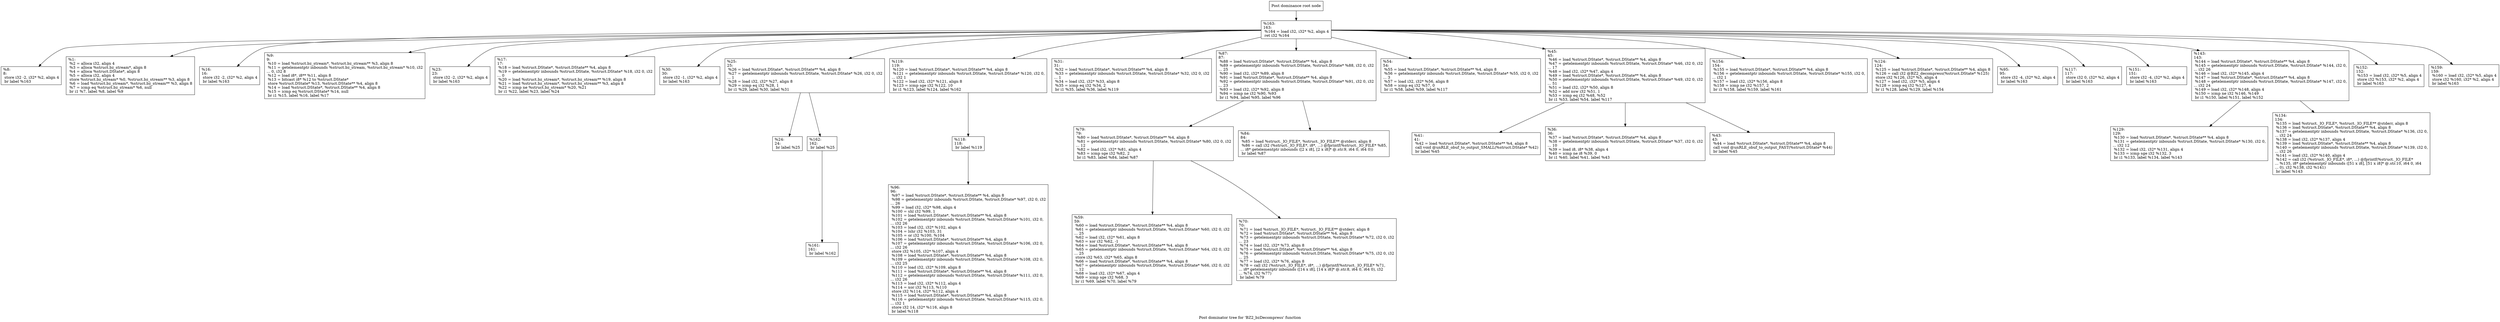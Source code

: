 digraph "Post dominator tree for 'BZ2_bzDecompress' function" {
	label="Post dominator tree for 'BZ2_bzDecompress' function";

	Node0x1561e80 [shape=record,label="{Post dominance root node}"];
	Node0x1561e80 -> Node0x1308c60;
	Node0x1308c60 [shape=record,label="{%163:\l163:                                              \l  %164 = load i32, i32* %2, align 4\l  ret i32 %164\l}"];
	Node0x1308c60 -> Node0x12f8a00;
	Node0x1308c60 -> Node0x151ae70;
	Node0x1308c60 -> Node0x13ac930;
	Node0x1308c60 -> Node0x15be6f0;
	Node0x1308c60 -> Node0x15f4880;
	Node0x1308c60 -> Node0x1560870;
	Node0x1308c60 -> Node0x155f8c0;
	Node0x1308c60 -> Node0x1554160;
	Node0x1308c60 -> Node0x1543780;
	Node0x1308c60 -> Node0x152c750;
	Node0x1308c60 -> Node0x152bdf0;
	Node0x1308c60 -> Node0x15eeb10;
	Node0x1308c60 -> Node0x1482810;
	Node0x1308c60 -> Node0x15e8d20;
	Node0x1308c60 -> Node0x1527540;
	Node0x1308c60 -> Node0x1521790;
	Node0x1308c60 -> Node0x15432f0;
	Node0x1308c60 -> Node0x1539b20;
	Node0x1308c60 -> Node0x155be40;
	Node0x1308c60 -> Node0x14d29a0;
	Node0x1308c60 -> Node0x152c3d0;
	Node0x12f8a00 [shape=record,label="{%8:\l8:                                                \l  store i32 -2, i32* %2, align 4\l  br label %163\l}"];
	Node0x151ae70 [shape=record,label="{%1:\l  %2 = alloca i32, align 4\l  %3 = alloca %struct.bz_stream*, align 8\l  %4 = alloca %struct.DState*, align 8\l  %5 = alloca i32, align 4\l  store %struct.bz_stream* %0, %struct.bz_stream** %3, align 8\l  %6 = load %struct.bz_stream*, %struct.bz_stream** %3, align 8\l  %7 = icmp eq %struct.bz_stream* %6, null\l  br i1 %7, label %8, label %9\l}"];
	Node0x13ac930 [shape=record,label="{%16:\l16:                                               \l  store i32 -2, i32* %2, align 4\l  br label %163\l}"];
	Node0x15be6f0 [shape=record,label="{%9:\l9:                                                \l  %10 = load %struct.bz_stream*, %struct.bz_stream** %3, align 8\l  %11 = getelementptr inbounds %struct.bz_stream, %struct.bz_stream* %10, i32\l... 0, i32 8\l  %12 = load i8*, i8** %11, align 8\l  %13 = bitcast i8* %12 to %struct.DState*\l  store %struct.DState* %13, %struct.DState** %4, align 8\l  %14 = load %struct.DState*, %struct.DState** %4, align 8\l  %15 = icmp eq %struct.DState* %14, null\l  br i1 %15, label %16, label %17\l}"];
	Node0x15f4880 [shape=record,label="{%23:\l23:                                               \l  store i32 -2, i32* %2, align 4\l  br label %163\l}"];
	Node0x1560870 [shape=record,label="{%17:\l17:                                               \l  %18 = load %struct.DState*, %struct.DState** %4, align 8\l  %19 = getelementptr inbounds %struct.DState, %struct.DState* %18, i32 0, i32\l... 0\l  %20 = load %struct.bz_stream*, %struct.bz_stream** %19, align 8\l  %21 = load %struct.bz_stream*, %struct.bz_stream** %3, align 8\l  %22 = icmp ne %struct.bz_stream* %20, %21\l  br i1 %22, label %23, label %24\l}"];
	Node0x155f8c0 [shape=record,label="{%30:\l30:                                               \l  store i32 -1, i32* %2, align 4\l  br label %163\l}"];
	Node0x1554160 [shape=record,label="{%25:\l25:                                               \l  %26 = load %struct.DState*, %struct.DState** %4, align 8\l  %27 = getelementptr inbounds %struct.DState, %struct.DState* %26, i32 0, i32\l... 1\l  %28 = load i32, i32* %27, align 8\l  %29 = icmp eq i32 %28, 1\l  br i1 %29, label %30, label %31\l}"];
	Node0x1554160 -> Node0x1526f60;
	Node0x1554160 -> Node0x1516740;
	Node0x1526f60 [shape=record,label="{%24:\l24:                                               \l  br label %25\l}"];
	Node0x1516740 [shape=record,label="{%162:\l162:                                              \l  br label %25\l}"];
	Node0x1516740 -> Node0x12f9a50;
	Node0x12f9a50 [shape=record,label="{%161:\l161:                                              \l  br label %162\l}"];
	Node0x1543780 [shape=record,label="{%119:\l119:                                              \l  %120 = load %struct.DState*, %struct.DState** %4, align 8\l  %121 = getelementptr inbounds %struct.DState, %struct.DState* %120, i32 0,\l... i32 1\l  %122 = load i32, i32* %121, align 8\l  %123 = icmp sge i32 %122, 10\l  br i1 %123, label %124, label %162\l}"];
	Node0x1543780 -> Node0x1544270;
	Node0x1544270 [shape=record,label="{%118:\l118:                                              \l  br label %119\l}"];
	Node0x1544270 -> Node0x154f350;
	Node0x154f350 [shape=record,label="{%96:\l96:                                               \l  %97 = load %struct.DState*, %struct.DState** %4, align 8\l  %98 = getelementptr inbounds %struct.DState, %struct.DState* %97, i32 0, i32\l... 26\l  %99 = load i32, i32* %98, align 4\l  %100 = shl i32 %99, 1\l  %101 = load %struct.DState*, %struct.DState** %4, align 8\l  %102 = getelementptr inbounds %struct.DState, %struct.DState* %101, i32 0,\l... i32 26\l  %103 = load i32, i32* %102, align 4\l  %104 = lshr i32 %103, 31\l  %105 = or i32 %100, %104\l  %106 = load %struct.DState*, %struct.DState** %4, align 8\l  %107 = getelementptr inbounds %struct.DState, %struct.DState* %106, i32 0,\l... i32 26\l  store i32 %105, i32* %107, align 4\l  %108 = load %struct.DState*, %struct.DState** %4, align 8\l  %109 = getelementptr inbounds %struct.DState, %struct.DState* %108, i32 0,\l... i32 25\l  %110 = load i32, i32* %109, align 8\l  %111 = load %struct.DState*, %struct.DState** %4, align 8\l  %112 = getelementptr inbounds %struct.DState, %struct.DState* %111, i32 0,\l... i32 26\l  %113 = load i32, i32* %112, align 4\l  %114 = xor i32 %113, %110\l  store i32 %114, i32* %112, align 4\l  %115 = load %struct.DState*, %struct.DState** %4, align 8\l  %116 = getelementptr inbounds %struct.DState, %struct.DState* %115, i32 0,\l... i32 1\l  store i32 14, i32* %116, align 8\l  br label %118\l}"];
	Node0x152c750 [shape=record,label="{%31:\l31:                                               \l  %32 = load %struct.DState*, %struct.DState** %4, align 8\l  %33 = getelementptr inbounds %struct.DState, %struct.DState* %32, i32 0, i32\l... 1\l  %34 = load i32, i32* %33, align 8\l  %35 = icmp eq i32 %34, 2\l  br i1 %35, label %36, label %119\l}"];
	Node0x152bdf0 [shape=record,label="{%87:\l87:                                               \l  %88 = load %struct.DState*, %struct.DState** %4, align 8\l  %89 = getelementptr inbounds %struct.DState, %struct.DState* %88, i32 0, i32\l... 25\l  %90 = load i32, i32* %89, align 8\l  %91 = load %struct.DState*, %struct.DState** %4, align 8\l  %92 = getelementptr inbounds %struct.DState, %struct.DState* %91, i32 0, i32\l... 23\l  %93 = load i32, i32* %92, align 8\l  %94 = icmp ne i32 %90, %93\l  br i1 %94, label %95, label %96\l}"];
	Node0x152bdf0 -> Node0x150dff0;
	Node0x152bdf0 -> Node0x155abd0;
	Node0x150dff0 [shape=record,label="{%79:\l79:                                               \l  %80 = load %struct.DState*, %struct.DState** %4, align 8\l  %81 = getelementptr inbounds %struct.DState, %struct.DState* %80, i32 0, i32\l... 12\l  %82 = load i32, i32* %81, align 4\l  %83 = icmp sge i32 %82, 2\l  br i1 %83, label %84, label %87\l}"];
	Node0x150dff0 -> Node0x1382470;
	Node0x150dff0 -> Node0x15383e0;
	Node0x1382470 [shape=record,label="{%59:\l59:                                               \l  %60 = load %struct.DState*, %struct.DState** %4, align 8\l  %61 = getelementptr inbounds %struct.DState, %struct.DState* %60, i32 0, i32\l... 25\l  %62 = load i32, i32* %61, align 8\l  %63 = xor i32 %62, -1\l  %64 = load %struct.DState*, %struct.DState** %4, align 8\l  %65 = getelementptr inbounds %struct.DState, %struct.DState* %64, i32 0, i32\l... 25\l  store i32 %63, i32* %65, align 8\l  %66 = load %struct.DState*, %struct.DState** %4, align 8\l  %67 = getelementptr inbounds %struct.DState, %struct.DState* %66, i32 0, i32\l... 12\l  %68 = load i32, i32* %67, align 4\l  %69 = icmp sge i32 %68, 3\l  br i1 %69, label %70, label %79\l}"];
	Node0x15383e0 [shape=record,label="{%70:\l70:                                               \l  %71 = load %struct._IO_FILE*, %struct._IO_FILE** @stderr, align 8\l  %72 = load %struct.DState*, %struct.DState** %4, align 8\l  %73 = getelementptr inbounds %struct.DState, %struct.DState* %72, i32 0, i32\l... 23\l  %74 = load i32, i32* %73, align 8\l  %75 = load %struct.DState*, %struct.DState** %4, align 8\l  %76 = getelementptr inbounds %struct.DState, %struct.DState* %75, i32 0, i32\l... 25\l  %77 = load i32, i32* %76, align 8\l  %78 = call i32 (%struct._IO_FILE*, i8*, ...) @fprintf(%struct._IO_FILE* %71,\l... i8* getelementptr inbounds ([14 x i8], [14 x i8]* @.str.8, i64 0, i64 0), i32\l... %74, i32 %77)\l  br label %79\l}"];
	Node0x155abd0 [shape=record,label="{%84:\l84:                                               \l  %85 = load %struct._IO_FILE*, %struct._IO_FILE** @stderr, align 8\l  %86 = call i32 (%struct._IO_FILE*, i8*, ...) @fprintf(%struct._IO_FILE* %85,\l... i8* getelementptr inbounds ([2 x i8], [2 x i8]* @.str.9, i64 0, i64 0))\l  br label %87\l}"];
	Node0x15eeb10 [shape=record,label="{%54:\l54:                                               \l  %55 = load %struct.DState*, %struct.DState** %4, align 8\l  %56 = getelementptr inbounds %struct.DState, %struct.DState* %55, i32 0, i32\l... 3\l  %57 = load i32, i32* %56, align 8\l  %58 = icmp eq i32 %57, 0\l  br i1 %58, label %59, label %117\l}"];
	Node0x1482810 [shape=record,label="{%45:\l45:                                               \l  %46 = load %struct.DState*, %struct.DState** %4, align 8\l  %47 = getelementptr inbounds %struct.DState, %struct.DState* %46, i32 0, i32\l... 17\l  %48 = load i32, i32* %47, align 4\l  %49 = load %struct.DState*, %struct.DState** %4, align 8\l  %50 = getelementptr inbounds %struct.DState, %struct.DState* %49, i32 0, i32\l... 51\l  %51 = load i32, i32* %50, align 8\l  %52 = add nsw i32 %51, 1\l  %53 = icmp eq i32 %48, %52\l  br i1 %53, label %54, label %117\l}"];
	Node0x1482810 -> Node0x15dec10;
	Node0x1482810 -> Node0x15ebac0;
	Node0x1482810 -> Node0x152c170;
	Node0x15dec10 [shape=record,label="{%41:\l41:                                               \l  %42 = load %struct.DState*, %struct.DState** %4, align 8\l  call void @unRLE_obuf_to_output_SMALL(%struct.DState* %42)\l  br label %45\l}"];
	Node0x15ebac0 [shape=record,label="{%36:\l36:                                               \l  %37 = load %struct.DState*, %struct.DState** %4, align 8\l  %38 = getelementptr inbounds %struct.DState, %struct.DState* %37, i32 0, i32\l... 10\l  %39 = load i8, i8* %38, align 4\l  %40 = icmp ne i8 %39, 0\l  br i1 %40, label %41, label %43\l}"];
	Node0x152c170 [shape=record,label="{%43:\l43:                                               \l  %44 = load %struct.DState*, %struct.DState** %4, align 8\l  call void @unRLE_obuf_to_output_FAST(%struct.DState* %44)\l  br label %45\l}"];
	Node0x15e8d20 [shape=record,label="{%154:\l154:                                              \l  %155 = load %struct.DState*, %struct.DState** %4, align 8\l  %156 = getelementptr inbounds %struct.DState, %struct.DState* %155, i32 0,\l... i32 1\l  %157 = load i32, i32* %156, align 8\l  %158 = icmp ne i32 %157, 2\l  br i1 %158, label %159, label %161\l}"];
	Node0x1527540 [shape=record,label="{%124:\l124:                                              \l  %125 = load %struct.DState*, %struct.DState** %4, align 8\l  %126 = call i32 @BZ2_decompress(%struct.DState* %125)\l  store i32 %126, i32* %5, align 4\l  %127 = load i32, i32* %5, align 4\l  %128 = icmp eq i32 %127, 4\l  br i1 %128, label %129, label %154\l}"];
	Node0x1521790 [shape=record,label="{%95:\l95:                                               \l  store i32 -4, i32* %2, align 4\l  br label %163\l}"];
	Node0x15432f0 [shape=record,label="{%117:\l117:                                              \l  store i32 0, i32* %2, align 4\l  br label %163\l}"];
	Node0x1539b20 [shape=record,label="{%151:\l151:                                              \l  store i32 -4, i32* %2, align 4\l  br label %163\l}"];
	Node0x155be40 [shape=record,label="{%143:\l143:                                              \l  %144 = load %struct.DState*, %struct.DState** %4, align 8\l  %145 = getelementptr inbounds %struct.DState, %struct.DState* %144, i32 0,\l... i32 26\l  %146 = load i32, i32* %145, align 4\l  %147 = load %struct.DState*, %struct.DState** %4, align 8\l  %148 = getelementptr inbounds %struct.DState, %struct.DState* %147, i32 0,\l... i32 24\l  %149 = load i32, i32* %148, align 4\l  %150 = icmp ne i32 %146, %149\l  br i1 %150, label %151, label %152\l}"];
	Node0x155be40 -> Node0x1555f30;
	Node0x155be40 -> Node0x15f14f0;
	Node0x1555f30 [shape=record,label="{%129:\l129:                                              \l  %130 = load %struct.DState*, %struct.DState** %4, align 8\l  %131 = getelementptr inbounds %struct.DState, %struct.DState* %130, i32 0,\l... i32 12\l  %132 = load i32, i32* %131, align 4\l  %133 = icmp sge i32 %132, 3\l  br i1 %133, label %134, label %143\l}"];
	Node0x15f14f0 [shape=record,label="{%134:\l134:                                              \l  %135 = load %struct._IO_FILE*, %struct._IO_FILE** @stderr, align 8\l  %136 = load %struct.DState*, %struct.DState** %4, align 8\l  %137 = getelementptr inbounds %struct.DState, %struct.DState* %136, i32 0,\l... i32 24\l  %138 = load i32, i32* %137, align 4\l  %139 = load %struct.DState*, %struct.DState** %4, align 8\l  %140 = getelementptr inbounds %struct.DState, %struct.DState* %139, i32 0,\l... i32 26\l  %141 = load i32, i32* %140, align 4\l  %142 = call i32 (%struct._IO_FILE*, i8*, ...) @fprintf(%struct._IO_FILE*\l... %135, i8* getelementptr inbounds ([51 x i8], [51 x i8]* @.str.10, i64 0, i64\l... 0), i32 %138, i32 %141)\l  br label %143\l}"];
	Node0x14d29a0 [shape=record,label="{%152:\l152:                                              \l  %153 = load i32, i32* %5, align 4\l  store i32 %153, i32* %2, align 4\l  br label %163\l}"];
	Node0x152c3d0 [shape=record,label="{%159:\l159:                                              \l  %160 = load i32, i32* %5, align 4\l  store i32 %160, i32* %2, align 4\l  br label %163\l}"];
}
